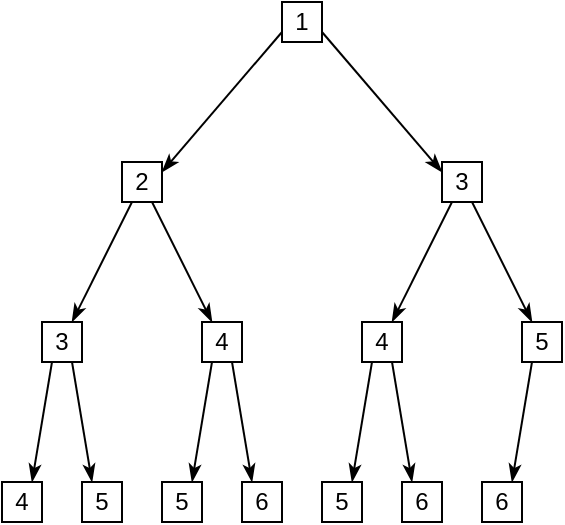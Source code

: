 <mxfile version="16.5.2" type="device"><diagram id="UnORSrFGrbqB2hR2rCz-" name="Page-1"><mxGraphModel dx="757" dy="596" grid="1" gridSize="10" guides="1" tooltips="1" connect="1" arrows="1" fold="1" page="1" pageScale="1" pageWidth="300" pageHeight="300" math="0" shadow="0"><root><mxCell id="0"/><mxCell id="1" parent="0"/><mxCell id="LUA8sfR4mwrjBYLxiQIO-6" value="" style="group" vertex="1" connectable="0" parent="1"><mxGeometry x="10" y="250" width="20" height="20" as="geometry"/></mxCell><mxCell id="LUA8sfR4mwrjBYLxiQIO-4" value="" style="whiteSpace=wrap;html=1;aspect=fixed;" vertex="1" parent="LUA8sfR4mwrjBYLxiQIO-6"><mxGeometry width="20" height="20" as="geometry"/></mxCell><mxCell id="LUA8sfR4mwrjBYLxiQIO-5" value="4" style="text;html=1;strokeColor=none;fillColor=none;align=center;verticalAlign=middle;whiteSpace=wrap;rounded=0;" vertex="1" parent="LUA8sfR4mwrjBYLxiQIO-6"><mxGeometry width="20" height="20" as="geometry"/></mxCell><mxCell id="LUA8sfR4mwrjBYLxiQIO-7" value="" style="group" vertex="1" connectable="0" parent="1"><mxGeometry x="50" y="250" width="20" height="20" as="geometry"/></mxCell><mxCell id="LUA8sfR4mwrjBYLxiQIO-8" value="" style="whiteSpace=wrap;html=1;aspect=fixed;" vertex="1" parent="LUA8sfR4mwrjBYLxiQIO-7"><mxGeometry width="20" height="20" as="geometry"/></mxCell><mxCell id="LUA8sfR4mwrjBYLxiQIO-9" value="5" style="text;html=1;strokeColor=none;fillColor=none;align=center;verticalAlign=middle;whiteSpace=wrap;rounded=0;" vertex="1" parent="LUA8sfR4mwrjBYLxiQIO-7"><mxGeometry width="20" height="20" as="geometry"/></mxCell><mxCell id="LUA8sfR4mwrjBYLxiQIO-10" value="" style="group" vertex="1" connectable="0" parent="1"><mxGeometry x="90" y="250" width="20" height="20" as="geometry"/></mxCell><mxCell id="LUA8sfR4mwrjBYLxiQIO-11" value="" style="whiteSpace=wrap;html=1;aspect=fixed;" vertex="1" parent="LUA8sfR4mwrjBYLxiQIO-10"><mxGeometry width="20" height="20" as="geometry"/></mxCell><mxCell id="LUA8sfR4mwrjBYLxiQIO-12" value="5" style="text;html=1;strokeColor=none;fillColor=none;align=center;verticalAlign=middle;whiteSpace=wrap;rounded=0;" vertex="1" parent="LUA8sfR4mwrjBYLxiQIO-10"><mxGeometry width="20" height="20" as="geometry"/></mxCell><mxCell id="LUA8sfR4mwrjBYLxiQIO-13" value="" style="group" vertex="1" connectable="0" parent="1"><mxGeometry x="130" y="250" width="20" height="20" as="geometry"/></mxCell><mxCell id="LUA8sfR4mwrjBYLxiQIO-14" value="" style="whiteSpace=wrap;html=1;aspect=fixed;" vertex="1" parent="LUA8sfR4mwrjBYLxiQIO-13"><mxGeometry width="20" height="20" as="geometry"/></mxCell><mxCell id="LUA8sfR4mwrjBYLxiQIO-15" value="6" style="text;html=1;strokeColor=none;fillColor=none;align=center;verticalAlign=middle;whiteSpace=wrap;rounded=0;" vertex="1" parent="LUA8sfR4mwrjBYLxiQIO-13"><mxGeometry width="20" height="20" as="geometry"/></mxCell><mxCell id="LUA8sfR4mwrjBYLxiQIO-16" value="" style="group" vertex="1" connectable="0" parent="1"><mxGeometry x="170" y="250" width="20" height="20" as="geometry"/></mxCell><mxCell id="LUA8sfR4mwrjBYLxiQIO-17" value="" style="whiteSpace=wrap;html=1;aspect=fixed;" vertex="1" parent="LUA8sfR4mwrjBYLxiQIO-16"><mxGeometry width="20" height="20" as="geometry"/></mxCell><mxCell id="LUA8sfR4mwrjBYLxiQIO-18" value="5" style="text;html=1;strokeColor=none;fillColor=none;align=center;verticalAlign=middle;whiteSpace=wrap;rounded=0;" vertex="1" parent="LUA8sfR4mwrjBYLxiQIO-16"><mxGeometry width="20" height="20" as="geometry"/></mxCell><mxCell id="LUA8sfR4mwrjBYLxiQIO-20" value="" style="group" vertex="1" connectable="0" parent="1"><mxGeometry x="210" y="250" width="20" height="20" as="geometry"/></mxCell><mxCell id="LUA8sfR4mwrjBYLxiQIO-21" value="" style="whiteSpace=wrap;html=1;aspect=fixed;" vertex="1" parent="LUA8sfR4mwrjBYLxiQIO-20"><mxGeometry width="20" height="20" as="geometry"/></mxCell><mxCell id="LUA8sfR4mwrjBYLxiQIO-22" value="6" style="text;html=1;strokeColor=none;fillColor=none;align=center;verticalAlign=middle;whiteSpace=wrap;rounded=0;" vertex="1" parent="LUA8sfR4mwrjBYLxiQIO-20"><mxGeometry width="20" height="20" as="geometry"/></mxCell><mxCell id="LUA8sfR4mwrjBYLxiQIO-23" value="" style="group" vertex="1" connectable="0" parent="1"><mxGeometry x="250" y="250" width="20" height="20" as="geometry"/></mxCell><mxCell id="LUA8sfR4mwrjBYLxiQIO-24" value="" style="whiteSpace=wrap;html=1;aspect=fixed;" vertex="1" parent="LUA8sfR4mwrjBYLxiQIO-23"><mxGeometry width="20" height="20" as="geometry"/></mxCell><mxCell id="LUA8sfR4mwrjBYLxiQIO-25" value="6" style="text;html=1;strokeColor=none;fillColor=none;align=center;verticalAlign=middle;whiteSpace=wrap;rounded=0;" vertex="1" parent="LUA8sfR4mwrjBYLxiQIO-23"><mxGeometry width="20" height="20" as="geometry"/></mxCell><mxCell id="LUA8sfR4mwrjBYLxiQIO-26" value="" style="group" vertex="1" connectable="0" parent="1"><mxGeometry x="30" y="170" width="20" height="20" as="geometry"/></mxCell><mxCell id="LUA8sfR4mwrjBYLxiQIO-27" value="" style="whiteSpace=wrap;html=1;aspect=fixed;" vertex="1" parent="LUA8sfR4mwrjBYLxiQIO-26"><mxGeometry width="20" height="20" as="geometry"/></mxCell><mxCell id="LUA8sfR4mwrjBYLxiQIO-28" value="3" style="text;html=1;strokeColor=none;fillColor=none;align=center;verticalAlign=middle;whiteSpace=wrap;rounded=0;" vertex="1" parent="LUA8sfR4mwrjBYLxiQIO-26"><mxGeometry width="20" height="20" as="geometry"/></mxCell><mxCell id="LUA8sfR4mwrjBYLxiQIO-32" value="" style="group" vertex="1" connectable="0" parent="1"><mxGeometry x="110" y="170" width="20" height="20" as="geometry"/></mxCell><mxCell id="LUA8sfR4mwrjBYLxiQIO-33" value="" style="whiteSpace=wrap;html=1;aspect=fixed;" vertex="1" parent="LUA8sfR4mwrjBYLxiQIO-32"><mxGeometry width="20" height="20" as="geometry"/></mxCell><mxCell id="LUA8sfR4mwrjBYLxiQIO-34" value="&lt;span style=&quot;white-space: pre&quot;&gt;4&lt;/span&gt;" style="text;html=1;strokeColor=none;fillColor=none;align=center;verticalAlign=middle;whiteSpace=wrap;rounded=0;" vertex="1" parent="LUA8sfR4mwrjBYLxiQIO-32"><mxGeometry width="20" height="20" as="geometry"/></mxCell><mxCell id="LUA8sfR4mwrjBYLxiQIO-35" value="" style="group" vertex="1" connectable="0" parent="1"><mxGeometry x="190" y="170" width="20" height="20" as="geometry"/></mxCell><mxCell id="LUA8sfR4mwrjBYLxiQIO-36" value="" style="whiteSpace=wrap;html=1;aspect=fixed;" vertex="1" parent="LUA8sfR4mwrjBYLxiQIO-35"><mxGeometry width="20" height="20" as="geometry"/></mxCell><mxCell id="LUA8sfR4mwrjBYLxiQIO-37" value="&lt;span style=&quot;white-space: pre&quot;&gt;4&lt;/span&gt;" style="text;html=1;strokeColor=none;fillColor=none;align=center;verticalAlign=middle;whiteSpace=wrap;rounded=0;" vertex="1" parent="LUA8sfR4mwrjBYLxiQIO-35"><mxGeometry width="20" height="20" as="geometry"/></mxCell><mxCell id="LUA8sfR4mwrjBYLxiQIO-38" value="" style="group" vertex="1" connectable="0" parent="1"><mxGeometry x="270" y="170" width="20" height="20" as="geometry"/></mxCell><mxCell id="LUA8sfR4mwrjBYLxiQIO-39" value="" style="whiteSpace=wrap;html=1;aspect=fixed;" vertex="1" parent="LUA8sfR4mwrjBYLxiQIO-38"><mxGeometry width="20" height="20" as="geometry"/></mxCell><mxCell id="LUA8sfR4mwrjBYLxiQIO-40" value="&lt;span style=&quot;white-space: pre&quot;&gt;5&lt;/span&gt;" style="text;html=1;strokeColor=none;fillColor=none;align=center;verticalAlign=middle;whiteSpace=wrap;rounded=0;" vertex="1" parent="LUA8sfR4mwrjBYLxiQIO-38"><mxGeometry width="20" height="20" as="geometry"/></mxCell><mxCell id="LUA8sfR4mwrjBYLxiQIO-41" value="" style="group" vertex="1" connectable="0" parent="1"><mxGeometry x="70" y="90" width="20" height="20" as="geometry"/></mxCell><mxCell id="LUA8sfR4mwrjBYLxiQIO-42" value="" style="whiteSpace=wrap;html=1;aspect=fixed;" vertex="1" parent="LUA8sfR4mwrjBYLxiQIO-41"><mxGeometry width="20" height="20" as="geometry"/></mxCell><mxCell id="LUA8sfR4mwrjBYLxiQIO-43" value="2" style="text;html=1;strokeColor=none;fillColor=none;align=center;verticalAlign=middle;whiteSpace=wrap;rounded=0;" vertex="1" parent="LUA8sfR4mwrjBYLxiQIO-41"><mxGeometry width="20" height="20" as="geometry"/></mxCell><mxCell id="LUA8sfR4mwrjBYLxiQIO-44" value="" style="group" vertex="1" connectable="0" parent="1"><mxGeometry x="230" y="90" width="20" height="20" as="geometry"/></mxCell><mxCell id="LUA8sfR4mwrjBYLxiQIO-45" value="" style="whiteSpace=wrap;html=1;aspect=fixed;" vertex="1" parent="LUA8sfR4mwrjBYLxiQIO-44"><mxGeometry width="20" height="20" as="geometry"/></mxCell><mxCell id="LUA8sfR4mwrjBYLxiQIO-46" value="3" style="text;html=1;strokeColor=none;fillColor=none;align=center;verticalAlign=middle;whiteSpace=wrap;rounded=0;" vertex="1" parent="LUA8sfR4mwrjBYLxiQIO-44"><mxGeometry width="20" height="20" as="geometry"/></mxCell><mxCell id="LUA8sfR4mwrjBYLxiQIO-47" value="" style="group" vertex="1" connectable="0" parent="1"><mxGeometry x="150" y="10" width="20" height="20" as="geometry"/></mxCell><mxCell id="LUA8sfR4mwrjBYLxiQIO-48" value="" style="whiteSpace=wrap;html=1;aspect=fixed;" vertex="1" parent="LUA8sfR4mwrjBYLxiQIO-47"><mxGeometry width="20" height="20" as="geometry"/></mxCell><mxCell id="LUA8sfR4mwrjBYLxiQIO-49" value="1" style="text;html=1;strokeColor=none;fillColor=none;align=center;verticalAlign=middle;whiteSpace=wrap;rounded=0;" vertex="1" parent="LUA8sfR4mwrjBYLxiQIO-47"><mxGeometry width="20" height="20" as="geometry"/></mxCell><mxCell id="LUA8sfR4mwrjBYLxiQIO-50" style="rounded=0;orthogonalLoop=1;jettySize=auto;html=1;exitX=0;exitY=0.75;exitDx=0;exitDy=0;entryX=1;entryY=0.25;entryDx=0;entryDy=0;endArrow=classicThin;endFill=1;" edge="1" parent="1" source="LUA8sfR4mwrjBYLxiQIO-49" target="LUA8sfR4mwrjBYLxiQIO-43"><mxGeometry relative="1" as="geometry"/></mxCell><mxCell id="LUA8sfR4mwrjBYLxiQIO-51" style="edgeStyle=none;rounded=0;orthogonalLoop=1;jettySize=auto;html=1;exitX=1;exitY=0.75;exitDx=0;exitDy=0;entryX=0;entryY=0.25;entryDx=0;entryDy=0;endArrow=classicThin;endFill=1;" edge="1" parent="1" source="LUA8sfR4mwrjBYLxiQIO-49" target="LUA8sfR4mwrjBYLxiQIO-46"><mxGeometry relative="1" as="geometry"/></mxCell><mxCell id="LUA8sfR4mwrjBYLxiQIO-53" style="edgeStyle=none;rounded=0;orthogonalLoop=1;jettySize=auto;html=1;exitX=0.25;exitY=1;exitDx=0;exitDy=0;entryX=0.75;entryY=0;entryDx=0;entryDy=0;endArrow=classicThin;endFill=1;" edge="1" parent="1" source="LUA8sfR4mwrjBYLxiQIO-43" target="LUA8sfR4mwrjBYLxiQIO-28"><mxGeometry relative="1" as="geometry"/></mxCell><mxCell id="LUA8sfR4mwrjBYLxiQIO-54" style="edgeStyle=none;rounded=0;orthogonalLoop=1;jettySize=auto;html=1;exitX=0.75;exitY=1;exitDx=0;exitDy=0;entryX=0.25;entryY=0;entryDx=0;entryDy=0;endArrow=classicThin;endFill=1;" edge="1" parent="1" source="LUA8sfR4mwrjBYLxiQIO-43" target="LUA8sfR4mwrjBYLxiQIO-34"><mxGeometry relative="1" as="geometry"/></mxCell><mxCell id="LUA8sfR4mwrjBYLxiQIO-55" style="edgeStyle=none;rounded=0;orthogonalLoop=1;jettySize=auto;html=1;exitX=0.25;exitY=1;exitDx=0;exitDy=0;entryX=0.75;entryY=0;entryDx=0;entryDy=0;endArrow=classicThin;endFill=1;" edge="1" parent="1" source="LUA8sfR4mwrjBYLxiQIO-46" target="LUA8sfR4mwrjBYLxiQIO-37"><mxGeometry relative="1" as="geometry"/></mxCell><mxCell id="LUA8sfR4mwrjBYLxiQIO-56" style="edgeStyle=none;rounded=0;orthogonalLoop=1;jettySize=auto;html=1;exitX=0.75;exitY=1;exitDx=0;exitDy=0;entryX=0.25;entryY=0;entryDx=0;entryDy=0;endArrow=classicThin;endFill=1;" edge="1" parent="1" source="LUA8sfR4mwrjBYLxiQIO-46" target="LUA8sfR4mwrjBYLxiQIO-40"><mxGeometry relative="1" as="geometry"/></mxCell><mxCell id="LUA8sfR4mwrjBYLxiQIO-57" style="edgeStyle=none;rounded=0;orthogonalLoop=1;jettySize=auto;html=1;exitX=0.25;exitY=1;exitDx=0;exitDy=0;entryX=0.75;entryY=0;entryDx=0;entryDy=0;endArrow=classicThin;endFill=1;" edge="1" parent="1" source="LUA8sfR4mwrjBYLxiQIO-28" target="LUA8sfR4mwrjBYLxiQIO-5"><mxGeometry relative="1" as="geometry"/></mxCell><mxCell id="LUA8sfR4mwrjBYLxiQIO-58" style="edgeStyle=none;rounded=0;orthogonalLoop=1;jettySize=auto;html=1;exitX=0.75;exitY=1;exitDx=0;exitDy=0;entryX=0.25;entryY=0;entryDx=0;entryDy=0;endArrow=classicThin;endFill=1;" edge="1" parent="1" source="LUA8sfR4mwrjBYLxiQIO-28" target="LUA8sfR4mwrjBYLxiQIO-9"><mxGeometry relative="1" as="geometry"/></mxCell><mxCell id="LUA8sfR4mwrjBYLxiQIO-60" style="edgeStyle=none;rounded=0;orthogonalLoop=1;jettySize=auto;html=1;exitX=0.25;exitY=1;exitDx=0;exitDy=0;entryX=0.75;entryY=0;entryDx=0;entryDy=0;endArrow=classicThin;endFill=1;" edge="1" parent="1" source="LUA8sfR4mwrjBYLxiQIO-34" target="LUA8sfR4mwrjBYLxiQIO-12"><mxGeometry relative="1" as="geometry"/></mxCell><mxCell id="LUA8sfR4mwrjBYLxiQIO-61" style="edgeStyle=none;rounded=0;orthogonalLoop=1;jettySize=auto;html=1;exitX=0.75;exitY=1;exitDx=0;exitDy=0;entryX=0.25;entryY=0;entryDx=0;entryDy=0;endArrow=classicThin;endFill=1;" edge="1" parent="1" source="LUA8sfR4mwrjBYLxiQIO-34" target="LUA8sfR4mwrjBYLxiQIO-15"><mxGeometry relative="1" as="geometry"/></mxCell><mxCell id="LUA8sfR4mwrjBYLxiQIO-62" style="edgeStyle=none;rounded=0;orthogonalLoop=1;jettySize=auto;html=1;exitX=0.25;exitY=1;exitDx=0;exitDy=0;entryX=0.75;entryY=0;entryDx=0;entryDy=0;endArrow=classicThin;endFill=1;" edge="1" parent="1" source="LUA8sfR4mwrjBYLxiQIO-37" target="LUA8sfR4mwrjBYLxiQIO-18"><mxGeometry relative="1" as="geometry"/></mxCell><mxCell id="LUA8sfR4mwrjBYLxiQIO-63" style="edgeStyle=none;rounded=0;orthogonalLoop=1;jettySize=auto;html=1;exitX=0.75;exitY=1;exitDx=0;exitDy=0;entryX=0.25;entryY=0;entryDx=0;entryDy=0;endArrow=classicThin;endFill=1;" edge="1" parent="1" source="LUA8sfR4mwrjBYLxiQIO-37" target="LUA8sfR4mwrjBYLxiQIO-22"><mxGeometry relative="1" as="geometry"/></mxCell><mxCell id="LUA8sfR4mwrjBYLxiQIO-64" style="edgeStyle=none;rounded=0;orthogonalLoop=1;jettySize=auto;html=1;exitX=0.25;exitY=1;exitDx=0;exitDy=0;entryX=0.75;entryY=0;entryDx=0;entryDy=0;endArrow=classicThin;endFill=1;" edge="1" parent="1" source="LUA8sfR4mwrjBYLxiQIO-40" target="LUA8sfR4mwrjBYLxiQIO-25"><mxGeometry relative="1" as="geometry"/></mxCell></root></mxGraphModel></diagram></mxfile>
